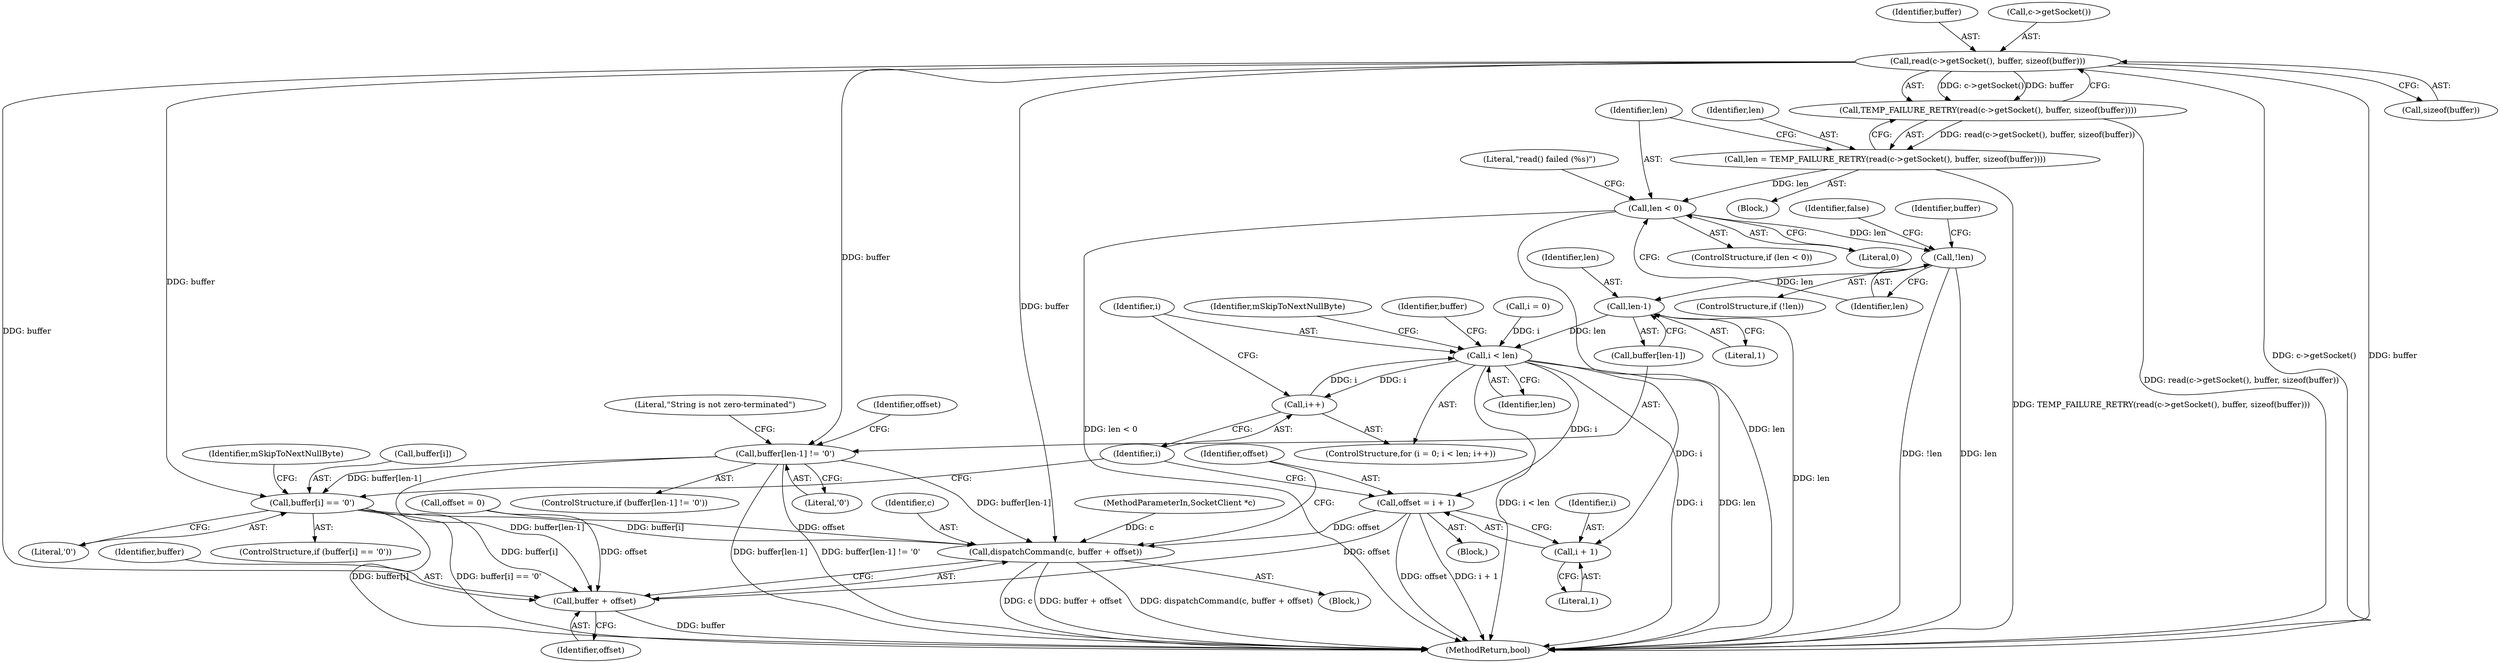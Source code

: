 digraph "0_Android_771ab014c24a682b32990da08e87e2f0ab765bd2_0@API" {
"1000109" [label="(Call,read(c->getSocket(), buffer, sizeof(buffer)))"];
"1000108" [label="(Call,TEMP_FAILURE_RETRY(read(c->getSocket(), buffer, sizeof(buffer))))"];
"1000106" [label="(Call,len = TEMP_FAILURE_RETRY(read(c->getSocket(), buffer, sizeof(buffer))))"];
"1000115" [label="(Call,len < 0)"];
"1000127" [label="(Call,!len)"];
"1000137" [label="(Call,len-1)"];
"1000165" [label="(Call,i < len)"];
"1000168" [label="(Call,i++)"];
"1000191" [label="(Call,offset = i + 1)"];
"1000186" [label="(Call,dispatchCommand(c, buffer + offset))"];
"1000188" [label="(Call,buffer + offset)"];
"1000193" [label="(Call,i + 1)"];
"1000134" [label="(Call,buffer[len-1] != '\0')"];
"1000172" [label="(Call,buffer[i] == '\0')"];
"1000120" [label="(Literal,\"read() failed (%s)\")"];
"1000137" [label="(Call,len-1)"];
"1000109" [label="(Call,read(c->getSocket(), buffer, sizeof(buffer)))"];
"1000171" [label="(ControlStructure,if (buffer[i] == '\0'))"];
"1000102" [label="(MethodParameterIn,SocketClient *c)"];
"1000176" [label="(Literal,'\0')"];
"1000201" [label="(MethodReturn,bool)"];
"1000126" [label="(ControlStructure,if (!len))"];
"1000162" [label="(Call,i = 0)"];
"1000167" [label="(Identifier,len)"];
"1000193" [label="(Call,i + 1)"];
"1000165" [label="(Call,i < len)"];
"1000197" [label="(Identifier,mSkipToNextNullByte)"];
"1000127" [label="(Call,!len)"];
"1000189" [label="(Identifier,buffer)"];
"1000177" [label="(Block,)"];
"1000192" [label="(Identifier,offset)"];
"1000195" [label="(Literal,1)"];
"1000112" [label="(Call,sizeof(buffer))"];
"1000157" [label="(Call,offset = 0)"];
"1000194" [label="(Identifier,i)"];
"1000139" [label="(Literal,1)"];
"1000114" [label="(ControlStructure,if (len < 0))"];
"1000107" [label="(Identifier,len)"];
"1000161" [label="(ControlStructure,for (i = 0; i < len; i++))"];
"1000186" [label="(Call,dispatchCommand(c, buffer + offset))"];
"1000190" [label="(Identifier,offset)"];
"1000143" [label="(Literal,\"String is not zero-terminated\")"];
"1000115" [label="(Call,len < 0)"];
"1000136" [label="(Identifier,buffer)"];
"1000131" [label="(Identifier,false)"];
"1000191" [label="(Call,offset = i + 1)"];
"1000166" [label="(Identifier,i)"];
"1000188" [label="(Call,buffer + offset)"];
"1000187" [label="(Identifier,c)"];
"1000106" [label="(Call,len = TEMP_FAILURE_RETRY(read(c->getSocket(), buffer, sizeof(buffer))))"];
"1000128" [label="(Identifier,len)"];
"1000116" [label="(Identifier,len)"];
"1000133" [label="(ControlStructure,if (buffer[len-1] != '\0'))"];
"1000158" [label="(Identifier,offset)"];
"1000138" [label="(Identifier,len)"];
"1000173" [label="(Call,buffer[i])"];
"1000179" [label="(Identifier,mSkipToNextNullByte)"];
"1000111" [label="(Identifier,buffer)"];
"1000134" [label="(Call,buffer[len-1] != '\0')"];
"1000169" [label="(Identifier,i)"];
"1000140" [label="(Literal,'\0')"];
"1000108" [label="(Call,TEMP_FAILURE_RETRY(read(c->getSocket(), buffer, sizeof(buffer))))"];
"1000172" [label="(Call,buffer[i] == '\0')"];
"1000103" [label="(Block,)"];
"1000135" [label="(Call,buffer[len-1])"];
"1000117" [label="(Literal,0)"];
"1000168" [label="(Call,i++)"];
"1000185" [label="(Block,)"];
"1000174" [label="(Identifier,buffer)"];
"1000110" [label="(Call,c->getSocket())"];
"1000109" -> "1000108"  [label="AST: "];
"1000109" -> "1000112"  [label="CFG: "];
"1000110" -> "1000109"  [label="AST: "];
"1000111" -> "1000109"  [label="AST: "];
"1000112" -> "1000109"  [label="AST: "];
"1000108" -> "1000109"  [label="CFG: "];
"1000109" -> "1000201"  [label="DDG: c->getSocket()"];
"1000109" -> "1000201"  [label="DDG: buffer"];
"1000109" -> "1000108"  [label="DDG: c->getSocket()"];
"1000109" -> "1000108"  [label="DDG: buffer"];
"1000109" -> "1000134"  [label="DDG: buffer"];
"1000109" -> "1000172"  [label="DDG: buffer"];
"1000109" -> "1000186"  [label="DDG: buffer"];
"1000109" -> "1000188"  [label="DDG: buffer"];
"1000108" -> "1000106"  [label="AST: "];
"1000106" -> "1000108"  [label="CFG: "];
"1000108" -> "1000201"  [label="DDG: read(c->getSocket(), buffer, sizeof(buffer))"];
"1000108" -> "1000106"  [label="DDG: read(c->getSocket(), buffer, sizeof(buffer))"];
"1000106" -> "1000103"  [label="AST: "];
"1000107" -> "1000106"  [label="AST: "];
"1000116" -> "1000106"  [label="CFG: "];
"1000106" -> "1000201"  [label="DDG: TEMP_FAILURE_RETRY(read(c->getSocket(), buffer, sizeof(buffer)))"];
"1000106" -> "1000115"  [label="DDG: len"];
"1000115" -> "1000114"  [label="AST: "];
"1000115" -> "1000117"  [label="CFG: "];
"1000116" -> "1000115"  [label="AST: "];
"1000117" -> "1000115"  [label="AST: "];
"1000120" -> "1000115"  [label="CFG: "];
"1000128" -> "1000115"  [label="CFG: "];
"1000115" -> "1000201"  [label="DDG: len < 0"];
"1000115" -> "1000201"  [label="DDG: len"];
"1000115" -> "1000127"  [label="DDG: len"];
"1000127" -> "1000126"  [label="AST: "];
"1000127" -> "1000128"  [label="CFG: "];
"1000128" -> "1000127"  [label="AST: "];
"1000131" -> "1000127"  [label="CFG: "];
"1000136" -> "1000127"  [label="CFG: "];
"1000127" -> "1000201"  [label="DDG: !len"];
"1000127" -> "1000201"  [label="DDG: len"];
"1000127" -> "1000137"  [label="DDG: len"];
"1000137" -> "1000135"  [label="AST: "];
"1000137" -> "1000139"  [label="CFG: "];
"1000138" -> "1000137"  [label="AST: "];
"1000139" -> "1000137"  [label="AST: "];
"1000135" -> "1000137"  [label="CFG: "];
"1000137" -> "1000201"  [label="DDG: len"];
"1000137" -> "1000165"  [label="DDG: len"];
"1000165" -> "1000161"  [label="AST: "];
"1000165" -> "1000167"  [label="CFG: "];
"1000166" -> "1000165"  [label="AST: "];
"1000167" -> "1000165"  [label="AST: "];
"1000174" -> "1000165"  [label="CFG: "];
"1000197" -> "1000165"  [label="CFG: "];
"1000165" -> "1000201"  [label="DDG: i"];
"1000165" -> "1000201"  [label="DDG: len"];
"1000165" -> "1000201"  [label="DDG: i < len"];
"1000168" -> "1000165"  [label="DDG: i"];
"1000162" -> "1000165"  [label="DDG: i"];
"1000165" -> "1000168"  [label="DDG: i"];
"1000165" -> "1000191"  [label="DDG: i"];
"1000165" -> "1000193"  [label="DDG: i"];
"1000168" -> "1000161"  [label="AST: "];
"1000168" -> "1000169"  [label="CFG: "];
"1000169" -> "1000168"  [label="AST: "];
"1000166" -> "1000168"  [label="CFG: "];
"1000191" -> "1000177"  [label="AST: "];
"1000191" -> "1000193"  [label="CFG: "];
"1000192" -> "1000191"  [label="AST: "];
"1000193" -> "1000191"  [label="AST: "];
"1000169" -> "1000191"  [label="CFG: "];
"1000191" -> "1000201"  [label="DDG: i + 1"];
"1000191" -> "1000201"  [label="DDG: offset"];
"1000191" -> "1000186"  [label="DDG: offset"];
"1000191" -> "1000188"  [label="DDG: offset"];
"1000186" -> "1000185"  [label="AST: "];
"1000186" -> "1000188"  [label="CFG: "];
"1000187" -> "1000186"  [label="AST: "];
"1000188" -> "1000186"  [label="AST: "];
"1000192" -> "1000186"  [label="CFG: "];
"1000186" -> "1000201"  [label="DDG: buffer + offset"];
"1000186" -> "1000201"  [label="DDG: dispatchCommand(c, buffer + offset)"];
"1000186" -> "1000201"  [label="DDG: c"];
"1000102" -> "1000186"  [label="DDG: c"];
"1000134" -> "1000186"  [label="DDG: buffer[len-1]"];
"1000172" -> "1000186"  [label="DDG: buffer[i]"];
"1000157" -> "1000186"  [label="DDG: offset"];
"1000188" -> "1000190"  [label="CFG: "];
"1000189" -> "1000188"  [label="AST: "];
"1000190" -> "1000188"  [label="AST: "];
"1000188" -> "1000201"  [label="DDG: buffer"];
"1000134" -> "1000188"  [label="DDG: buffer[len-1]"];
"1000172" -> "1000188"  [label="DDG: buffer[i]"];
"1000157" -> "1000188"  [label="DDG: offset"];
"1000193" -> "1000195"  [label="CFG: "];
"1000194" -> "1000193"  [label="AST: "];
"1000195" -> "1000193"  [label="AST: "];
"1000134" -> "1000133"  [label="AST: "];
"1000134" -> "1000140"  [label="CFG: "];
"1000135" -> "1000134"  [label="AST: "];
"1000140" -> "1000134"  [label="AST: "];
"1000143" -> "1000134"  [label="CFG: "];
"1000158" -> "1000134"  [label="CFG: "];
"1000134" -> "1000201"  [label="DDG: buffer[len-1] != '\0'"];
"1000134" -> "1000201"  [label="DDG: buffer[len-1]"];
"1000134" -> "1000172"  [label="DDG: buffer[len-1]"];
"1000172" -> "1000171"  [label="AST: "];
"1000172" -> "1000176"  [label="CFG: "];
"1000173" -> "1000172"  [label="AST: "];
"1000176" -> "1000172"  [label="AST: "];
"1000179" -> "1000172"  [label="CFG: "];
"1000169" -> "1000172"  [label="CFG: "];
"1000172" -> "1000201"  [label="DDG: buffer[i] == '\0'"];
"1000172" -> "1000201"  [label="DDG: buffer[i]"];
}
